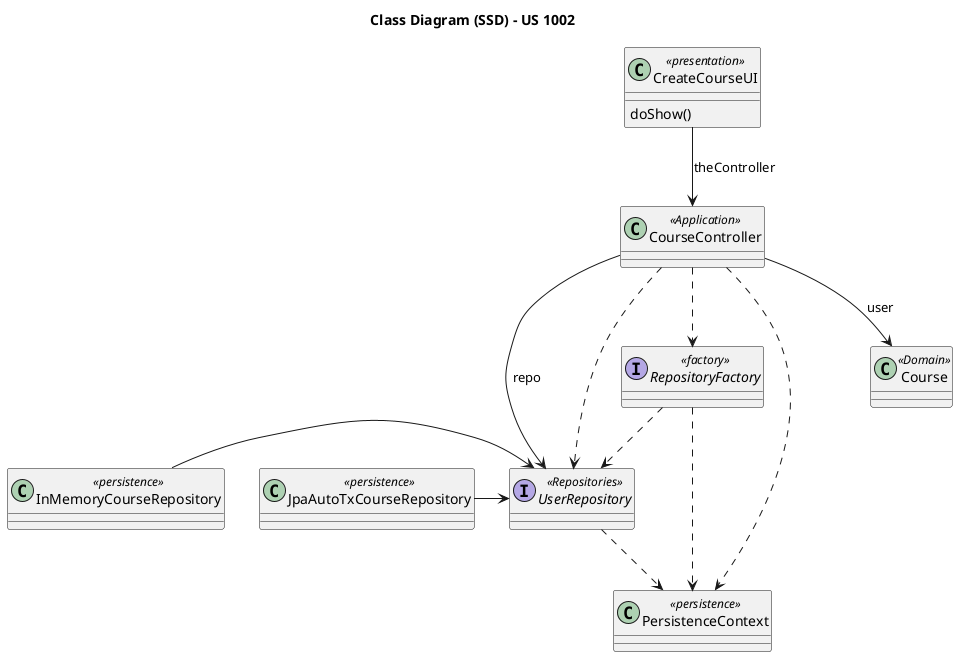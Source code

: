 @startuml
title Class Diagram (SSD) - US 1002

class CreateCourseUI <<presentation>> {
    doShow()
}

interface RepositoryFactory <<factory>> {}
class PersistenceContext <<persistence>> {}
class JpaAutoTxCourseRepository <<persistence>> {}
class InMemoryCourseRepository <<persistence>> {}

class Course <<Domain>> {}

class CourseController <<Application>> {}

interface UserRepository <<Repositories>> {}

CreateCourseUI --> CourseController : theController

CourseController --> UserRepository : repo
CourseController --> Course : user
CourseController -[dashed]-> RepositoryFactory
CourseController -[dashed]-> PersistenceContext

RepositoryFactory -[dashed]-> UserRepository
RepositoryFactory -[dashed]-> PersistenceContext

UserRepository -[dashed]-> PersistenceContext

CourseController -[dashed]-> UserRepository

JpaAutoTxCourseRepository -> UserRepository
InMemoryCourseRepository -> UserRepository

@enduml

